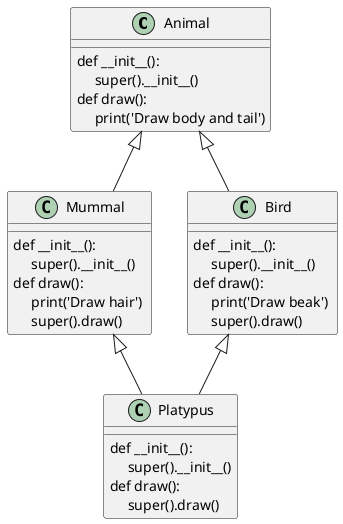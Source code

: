 @startuml
class Animal {
def __init__(): \n     super().__init__()
def draw(): \n     print('Draw body and tail')
}
class Mummal {
def __init__(): \n     super().__init__()
def draw(): \n     print('Draw hair') \n     super().draw()
}
class Bird {
def __init__(): \n     super().__init__()
def draw(): \n     print('Draw beak') \n     super().draw()
}
class Platypus {
def __init__(): \n     super().__init__()
def draw(): \n     super().draw()
}
Animal <|-- Mummal
Animal <|-- Bird
Bird <|-- Platypus
Mummal <|-- Platypus

@enduml